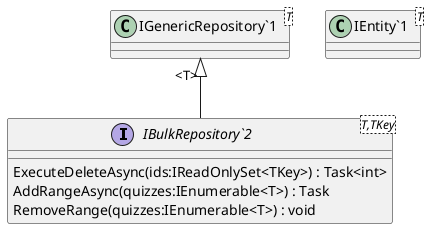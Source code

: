 @startuml
interface "IBulkRepository`2"<T,TKey> {
    ExecuteDeleteAsync(ids:IReadOnlySet<TKey>) : Task<int>
    AddRangeAsync(quizzes:IEnumerable<T>) : Task
    RemoveRange(quizzes:IEnumerable<T>) : void
}
class "IGenericRepository`1"<T> {
}
class "IEntity`1"<T> {
}
"IGenericRepository`1" "<T>" <|-- "IBulkRepository`2"
@enduml
